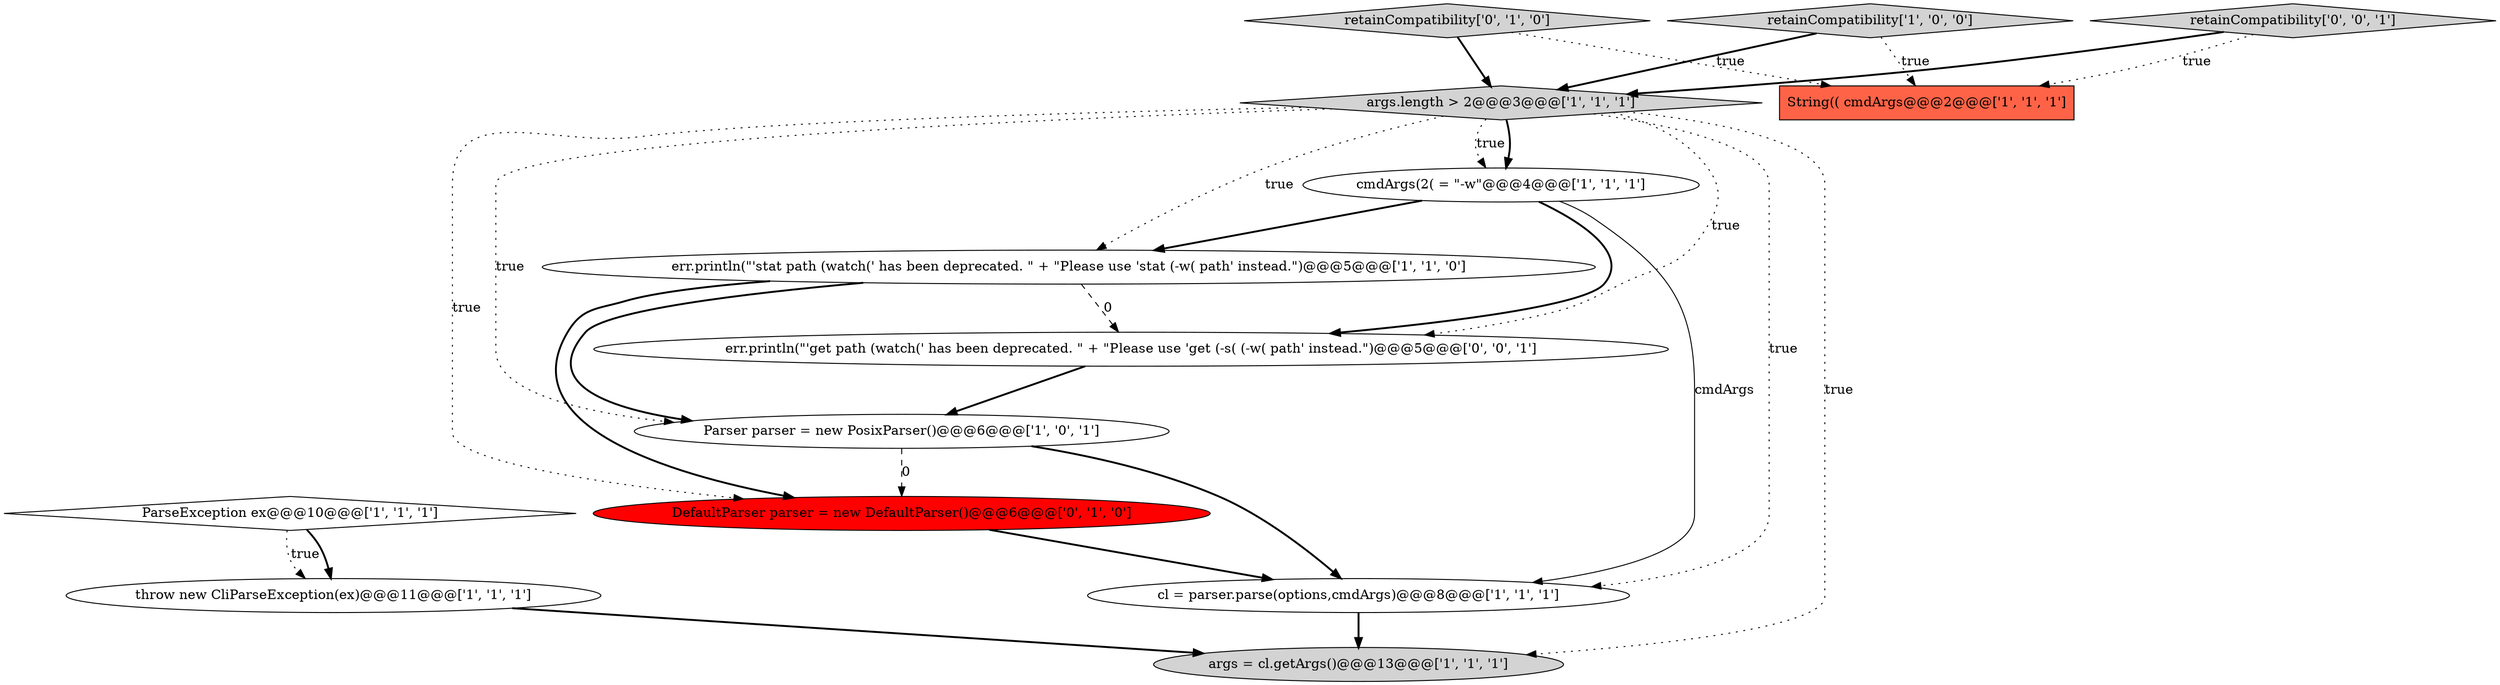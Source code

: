 digraph {
0 [style = filled, label = "String(( cmdArgs@@@2@@@['1', '1', '1']", fillcolor = tomato, shape = box image = "AAA0AAABBB1BBB"];
7 [style = filled, label = "Parser parser = new PosixParser()@@@6@@@['1', '0', '1']", fillcolor = white, shape = ellipse image = "AAA0AAABBB1BBB"];
4 [style = filled, label = "throw new CliParseException(ex)@@@11@@@['1', '1', '1']", fillcolor = white, shape = ellipse image = "AAA0AAABBB1BBB"];
10 [style = filled, label = "retainCompatibility['0', '1', '0']", fillcolor = lightgray, shape = diamond image = "AAA0AAABBB2BBB"];
2 [style = filled, label = "cmdArgs(2( = \"-w\"@@@4@@@['1', '1', '1']", fillcolor = white, shape = ellipse image = "AAA0AAABBB1BBB"];
1 [style = filled, label = "err.println(\"'stat path (watch(' has been deprecated. \" + \"Please use 'stat (-w( path' instead.\")@@@5@@@['1', '1', '0']", fillcolor = white, shape = ellipse image = "AAA0AAABBB1BBB"];
8 [style = filled, label = "cl = parser.parse(options,cmdArgs)@@@8@@@['1', '1', '1']", fillcolor = white, shape = ellipse image = "AAA0AAABBB1BBB"];
13 [style = filled, label = "err.println(\"'get path (watch(' has been deprecated. \" + \"Please use 'get (-s( (-w( path' instead.\")@@@5@@@['0', '0', '1']", fillcolor = white, shape = ellipse image = "AAA0AAABBB3BBB"];
11 [style = filled, label = "DefaultParser parser = new DefaultParser()@@@6@@@['0', '1', '0']", fillcolor = red, shape = ellipse image = "AAA1AAABBB2BBB"];
9 [style = filled, label = "retainCompatibility['1', '0', '0']", fillcolor = lightgray, shape = diamond image = "AAA0AAABBB1BBB"];
6 [style = filled, label = "args.length > 2@@@3@@@['1', '1', '1']", fillcolor = lightgray, shape = diamond image = "AAA0AAABBB1BBB"];
5 [style = filled, label = "args = cl.getArgs()@@@13@@@['1', '1', '1']", fillcolor = lightgray, shape = ellipse image = "AAA0AAABBB1BBB"];
3 [style = filled, label = "ParseException ex@@@10@@@['1', '1', '1']", fillcolor = white, shape = diamond image = "AAA0AAABBB1BBB"];
12 [style = filled, label = "retainCompatibility['0', '0', '1']", fillcolor = lightgray, shape = diamond image = "AAA0AAABBB3BBB"];
9->0 [style = dotted, label="true"];
2->1 [style = bold, label=""];
6->13 [style = dotted, label="true"];
6->1 [style = dotted, label="true"];
7->11 [style = dashed, label="0"];
3->4 [style = dotted, label="true"];
7->8 [style = bold, label=""];
12->6 [style = bold, label=""];
1->7 [style = bold, label=""];
3->4 [style = bold, label=""];
10->6 [style = bold, label=""];
9->6 [style = bold, label=""];
1->11 [style = bold, label=""];
2->13 [style = bold, label=""];
6->2 [style = bold, label=""];
1->13 [style = dashed, label="0"];
6->2 [style = dotted, label="true"];
2->8 [style = solid, label="cmdArgs"];
8->5 [style = bold, label=""];
6->8 [style = dotted, label="true"];
13->7 [style = bold, label=""];
6->7 [style = dotted, label="true"];
12->0 [style = dotted, label="true"];
10->0 [style = dotted, label="true"];
11->8 [style = bold, label=""];
6->11 [style = dotted, label="true"];
4->5 [style = bold, label=""];
6->5 [style = dotted, label="true"];
}
